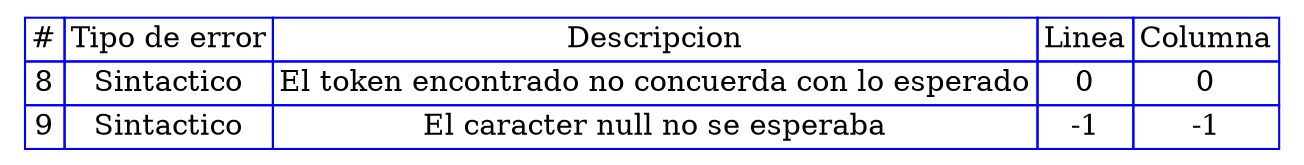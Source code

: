 digraph {

  tbl [

    shape=plaintext
    label=<
      <table border='0' cellborder='1' color='blue' cellspacing='0'>
        <tr><td>#</td><td>Tipo de error</td><td>Descripcion</td><td>Linea</td><td>Columna</td></tr><tr><td>8</td><td>Sintactico</td><td>El token encontrado no concuerda con lo esperado</td><td>0</td><td>0</td></tr>
<tr><td>9</td><td>Sintactico</td><td>El caracter null no se esperaba</td><td>-1</td><td>-1</td></tr>
</table>

    >];

}
